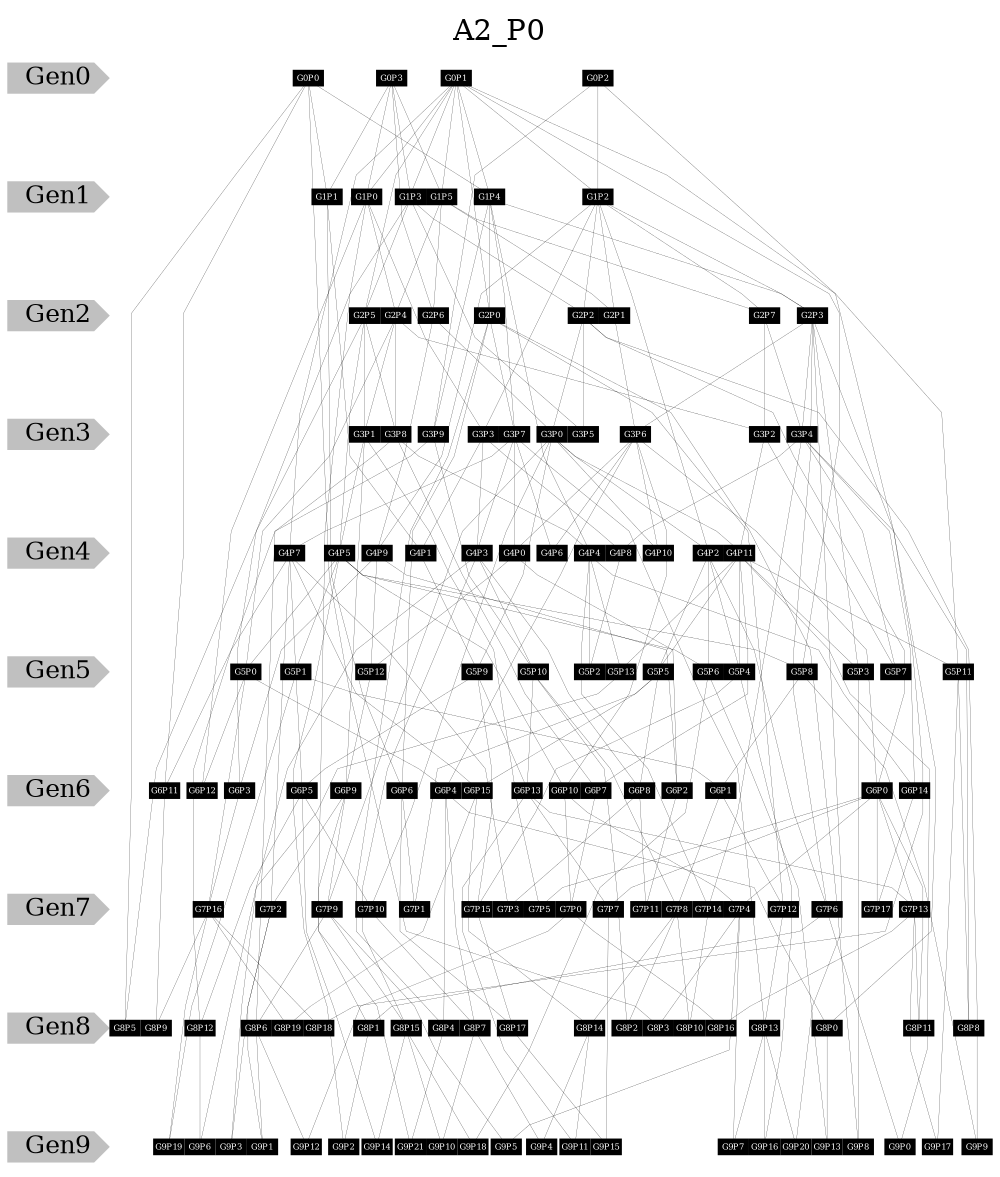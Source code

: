 graph A2_P0 {
    label = A2_P0;
    labelloc=tp; rankdir=TD;graph [splines=polyline, nodesep=0.01, ranksep=0.5];node[color=black style=filled shape=box fontcolor=white fixedsize=true width=.2 height=.1 fontsize=4];edge[penwidth=.1];
    subgraph Generations {
        node[color=grey style=filled fontsize=12 shape=cds fontcolor=black fixedsize=false];edge[style=invis]
        Gen0 -- Gen1 -- Gen2 -- Gen3 -- Gen4 -- Gen5 -- Gen6 -- Gen7 -- Gen8 -- Gen9;
    }
    {rank=same;Gen0;G0P0;G0P1;G0P2;G0P3;}
    {rank=same;Gen1;G1P0;G1P1;G1P2;G1P3;G1P4;G1P5;}
    {rank=same;Gen2;G2P0;G2P1;G2P2;G2P3;G2P4;G2P5;G2P6;G2P7;}
    {rank=same;Gen3;G3P0;G3P1;G3P2;G3P3;G3P4;G3P5;G3P6;G3P7;G3P8;G3P9;}
    {rank=same;Gen4;G4P0;G4P1;G4P2;G4P3;G4P4;G4P5;G4P6;G4P7;G4P8;G4P9;G4P10;G4P11;}
    {rank=same;Gen5;G5P0;G5P1;G5P2;G5P3;G5P4;G5P5;G5P6;G5P7;G5P8;G5P9;G5P10;G5P11;G5P12;G5P13;}
    {rank=same;Gen6;G6P0;G6P1;G6P2;G6P3;G6P4;G6P5;G6P6;G6P7;G6P8;G6P9;G6P10;G6P11;G6P12;G6P13;G6P14;G6P15;}
    {rank=same;Gen7;G7P0;G7P1;G7P2;G7P3;G7P4;G7P5;G7P6;G7P7;G7P8;G7P9;G7P10;G7P11;G7P12;G7P13;G7P14;G7P15;G7P16;G7P17;}
    {rank=same;Gen8;G8P0;G8P1;G8P2;G8P3;G8P4;G8P5;G8P6;G8P7;G8P8;G8P9;G8P10;G8P11;G8P12;G8P13;G8P14;G8P15;G8P16;G8P17;G8P18;G8P19;}
    {rank=same;Gen9;G9P0;G9P1;G9P2;G9P3;G9P4;G9P5;G9P6;G9P7;G9P8;G9P9;G9P10;G9P11;G9P12;G9P13;G9P14;G9P15;G9P16;G9P17;G9P18;G9P19;G9P20;G9P21;}
    G0P0 -- G1P1;
    G0P0 -- G1P4;
    G0P0 -- G6P11;
    G0P0 -- G8P3;
    G0P0 -- G8P5;
    G0P1 -- G1P0;
    G0P1 -- G1P2;
    G0P1 -- G1P3;
    G0P1 -- G1P4;
    G0P1 -- G1P5;
    G0P1 -- G2P0;
    G0P1 -- G2P5;
    G0P1 -- G4P7;
    G0P1 -- G5P8;
    G0P1 -- G5P11;
    G0P2 -- G1P2;
    G0P2 -- G3P9;
    G0P2 -- G8P18;
    G0P3 -- G1P0;
    G0P3 -- G1P1;
    G0P3 -- G1P3;
    G0P3 -- G1P5;
    G0P3 -- G2P6;
    G1P0 -- G2P4;
    G1P0 -- G3P3;
    G1P0 -- G6P12;
    G1P0 -- G8P1;
    G1P1 -- G4P1;
    G1P1 -- G6P6;
    G1P2 -- G2P1;
    G1P2 -- G2P2;
    G1P2 -- G2P3;
    G1P2 -- G2P7;
    G1P2 -- G3P3;
    G1P2 -- G4P2;
    G1P2 -- G4P9;
    G1P3 -- G2P2;
    G1P3 -- G2P5;
    G1P3 -- G3P5;
    G1P3 -- G6P3;
    G1P4 -- G2P0;
    G1P4 -- G2P3;
    G1P4 -- G3P7;
    G1P4 -- G3P9;
    G1P4 -- G4P4;
    G1P5 -- G2P1;
    G1P5 -- G2P4;
    G1P5 -- G2P6;
    G1P5 -- G2P7;
    G2P0 -- G3P7;
    G2P0 -- G6P6;
    G2P0 -- G7P12;
    G2P0 -- G8P4;
    G2P0 -- G9P8;
    G2P1 -- G3P6;
    G2P2 -- G3P0;
    G2P2 -- G3P5;
    G2P2 -- G6P0;
    G2P2 -- G9P9;
    G2P3 -- G3P4;
    G2P3 -- G3P6;
    G2P3 -- G5P3;
    G2P3 -- G7P6;
    G2P3 -- G8P0;
    G2P3 -- G9P20;
    G2P4 -- G3P1;
    G2P4 -- G3P2;
    G2P4 -- G3P8;
    G2P4 -- G5P0;
    G2P5 -- G3P1;
    G2P5 -- G3P8;
    G2P5 -- G4P5;
    G2P5 -- G8P5;
    G2P6 -- G3P0;
    G2P6 -- G4P9;
    G2P7 -- G3P2;
    G2P7 -- G3P4;
    G3P0 -- G4P2;
    G3P0 -- G4P10;
    G3P0 -- G4P11;
    G3P0 -- G5P9;
    G3P0 -- G7P9;
    G3P0 -- G7P10;
    G3P1 -- G4P5;
    G3P1 -- G6P9;
    G3P1 -- G7P5;
    G3P2 -- G4P11;
    G3P2 -- G5P7;
    G3P3 -- G4P1;
    G3P3 -- G4P3;
    G3P3 -- G4P8;
    G3P4 -- G4P8;
    G3P4 -- G5P7;
    G3P4 -- G6P14;
    G3P4 -- G7P14;
    G3P4 -- G8P8;
    G3P6 -- G4P0;
    G3P6 -- G4P6;
    G3P6 -- G4P10;
    G3P6 -- G6P0;
    G3P6 -- G6P4;
    G3P6 -- G6P10;
    G3P7 -- G4P0;
    G3P7 -- G4P3;
    G3P7 -- G4P6;
    G3P7 -- G4P7;
    G3P7 -- G8P13;
    G3P8 -- G4P4;
    G3P8 -- G6P7;
    G3P8 -- G8P6;
    G3P9 -- G5P10;
    G3P9 -- G8P12;
    G4P0 -- G5P12;
    G4P0 -- G6P2;
    G4P1 -- G5P9;
    G4P2 -- G5P4;
    G4P2 -- G5P5;
    G4P2 -- G5P6;
    G4P2 -- G7P6;
    G4P3 -- G5P10;
    G4P3 -- G6P8;
    G4P3 -- G8P15;
    G4P3 -- G9P3;
    G4P4 -- G5P2;
    G4P4 -- G5P13;
    G4P4 -- G6P14;
    G4P4 -- G7P14;
    G4P5 -- G5P0;
    G4P5 -- G5P1;
    G4P5 -- G5P6;
    G4P5 -- G5P8;
    G4P5 -- G6P10;
    G4P5 -- G9P2;
    G4P7 -- G5P1;
    G4P7 -- G6P11;
    G4P7 -- G6P15;
    G4P7 -- G7P2;
    G4P7 -- G7P3;
    G4P8 -- G5P2;
    G4P9 -- G5P12;
    G4P9 -- G6P2;
    G4P9 -- G6P3;
    G4P11 -- G5P3;
    G4P11 -- G5P4;
    G4P11 -- G5P5;
    G4P11 -- G5P11;
    G4P11 -- G5P13;
    G4P11 -- G6P7;
    G4P11 -- G9P0;
    G5P0 -- G6P4;
    G5P0 -- G6P12;
    G5P0 -- G7P16;
    G5P1 -- G6P1;
    G5P1 -- G6P5;
    G5P1 -- G9P19;
    G5P3 -- G9P8;
    G5P4 -- G7P15;
    G5P4 -- G9P16;
    G5P5 -- G6P8;
    G5P5 -- G6P15;
    G5P5 -- G7P1;
    G5P6 -- G9P13;
    G5P6 -- G9P18;
    G5P8 -- G6P1;
    G5P8 -- G9P9;
    G5P9 -- G6P5;
    G5P9 -- G6P13;
    G5P9 -- G7P15;
    G5P10 -- G6P13;
    G5P10 -- G7P8;
    G5P10 -- G8P2;
    G5P11 -- G8P8;
    G5P11 -- G9P17;
    G5P12 -- G6P9;
    G5P13 -- G9P6;
    G6P0 -- G7P4;
    G6P0 -- G7P5;
    G6P0 -- G7P7;
    G6P0 -- G7P13;
    G6P0 -- G7P17;
    G6P0 -- G8P11;
    G6P1 -- G7P8;
    G6P1 -- G7P12;
    G6P2 -- G7P11;
    G6P3 -- G7P16;
    G6P4 -- G8P0;
    G6P4 -- G8P4;
    G6P4 -- G8P7;
    G6P5 -- G7P10;
    G6P5 -- G8P12;
    G6P5 -- G9P14;
    G6P6 -- G7P1;
    G6P6 -- G8P17;
    G6P7 -- G7P0;
    G6P8 -- G7P3;
    G6P8 -- G7P11;
    G6P9 -- G7P2;
    G6P9 -- G7P9;
    G6P9 -- G9P21;
    G6P10 -- G7P0;
    G6P10 -- G7P4;
    G6P11 -- G8P9;
    G6P13 -- G7P7;
    G6P13 -- G7P13;
    G6P13 -- G9P11;
    G6P14 -- G7P17;
    G6P15 -- G8P14;
    G6P15 -- G8P19;
    G7P0 -- G8P16;
    G7P0 -- G9P12;
    G7P2 -- G9P1;
    G7P2 -- G9P3;
    G7P4 -- G8P3;
    G7P4 -- G9P5;
    G7P4 -- G9P7;
    G7P6 -- G8P1;
    G7P6 -- G9P0;
    G7P7 -- G9P15;
    G7P8 -- G8P2;
    G7P8 -- G8P10;
    G7P8 -- G8P14;
    G7P9 -- G8P6;
    G7P9 -- G8P15;
    G7P9 -- G9P5;
    G7P10 -- G8P7;
    G7P12 -- G8P13;
    G7P13 -- G8P11;
    G7P13 -- G8P16;
    G7P13 -- G9P17;
    G7P14 -- G8P10;
    G7P15 -- G8P17;
    G7P16 -- G8P9;
    G7P16 -- G8P18;
    G7P16 -- G8P19;
    G7P16 -- G9P19;
    G8P0 -- G9P13;
    G8P1 -- G9P2;
    G8P4 -- G9P21;
    G8P6 -- G9P1;
    G8P6 -- G9P12;
    G8P7 -- G9P4;
    G8P7 -- G9P10;
    G8P12 -- G9P6;
    G8P13 -- G9P7;
    G8P13 -- G9P16;
    G8P13 -- G9P20;
    G8P14 -- G9P4;
    G8P14 -- G9P11;
    G8P15 -- G9P10;
    G8P15 -- G9P14;
    G8P15 -- G9P18;
    G8P17 -- G9P15;
}
